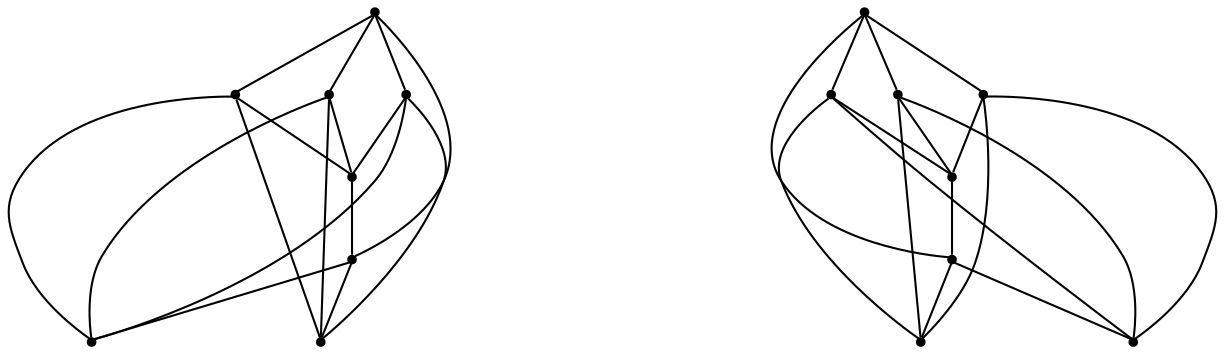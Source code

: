 graph {
  node [shape=point,comment="{\"directed\":false,\"doi\":\"10.1007/978-3-031-49275-4_3\",\"figure\":\"12 (2)\"}"]

  v0 [pos="1429.5861268652486,580.5455366746285"]
  v1 [pos="1257.0169220552552,348.4033473852239"]
  v2 [pos="1123.662344703262,348.4033473852239"]
  v3 [pos="1257.0169538494642,581.7707432909315"]
  v4 [pos="1390.3715312014579,581.7707432909315"]
  v5 [pos="1123.6623764974709,581.7707432909315"]
  v6 [pos="829.4904333986512,580.5455366746285"]
  v7 [pos="523.5711024259033,348.4033473852239"]
  v8 [pos="656.9257115721057,348.4033473852239"]
  v9 [pos="656.925457218435,581.7707432909315"]
  v10 [pos="523.5708878149936,581.7707432909315"]
  v11 [pos="790.2800345704284,581.7707432909315"]
  v12 [pos="1390.3714994072488,348.4033473852239"]
  v13 [pos="1422.2682127855296,349.40345376166226"]
  v14 [pos="790.2802889240992,348.4033473852239"]
  v15 [pos="822.17700230238,349.40345376166226"]

  v0 -- v1 [id="-1",pos="1429.5861268652486,580.5455366746285 1349.610878543969,448.88020959365195 1292.0891774249517,371.50219290308803 1257.0169220552552,348.4033473852239"]
  v10 -- v7 [id="-2",pos="523.5708878149936,581.7707432909315 523.5711024259033,348.4033473852239 523.5711024259033,348.4033473852239 523.5711024259033,348.4033473852239"]
  v10 -- v14 [id="-3",pos="523.5708878149936,581.7707432909315 790.2802889240992,348.4033473852239 790.2802889240992,348.4033473852239 790.2802889240992,348.4033473852239"]
  v0 -- v2 [id="-4",pos="1429.5861268652486,580.5455366746285 1373.998054145798,508.86420933123844 1176.4999322093984,345.01488931123856 1123.662344703262,348.4033473852239"]
  v3 -- v2 [id="-5",pos="1257.0169538494642,581.7707432909315 1162.6685611222567,671.3214051841883 1106.7595894528938,656.1525104610369 1076.0588470346752,623.8644245579856 1045.3623014520247,591.5763386549345 1039.8739851205187,542.1690933658026 1045.7957201070535,487.7777535990007 1051.7175186820061,433.3864456260179 1069.053565410568,374.011043175365 1123.662344703262,348.4033473852239"]
  v2 -- v4 [id="-6",pos="1123.662344703262,348.4033473852239 1212.568172965497,481.7560360382481 1301.4739376393145,559.5466411204397 1390.3715312014579,581.7707432909315"]
  v5 -- v1 [id="-7",pos="1123.6623764974709,581.7707432909315 1075.1253690628698,517.0320414811301 1053.6803023710875,478.45971645227513 1042.9619658607642,440.97086119377445 1032.2435657620233,403.4820059352737 1032.2435657620233,367.0808172312603 1060.9481405718693,327.6417291036497 1089.6527789701329,288.20257738840064 1147.0659982485574,245.7296594460489 1257.0169220552552,348.4033473852239"]
  v6 -- v7 [id="-8",pos="829.4904333986512,580.5455366746285 773.9024560618273,508.86420933123844 576.4001372898596,345.01488931123856 523.5711024259033,348.4033473852239"]
  v6 -- v8 [id="-9",pos="829.4904333986512,580.5455366746285 749.5152168715804,448.88020959365195 691.9935793409809,371.50219290308803 656.9257115721057,348.4033473852239"]
  v9 -- v7 [id="-10",pos="656.925457218435,581.7707432909315 562.5728994498681,671.3214051841883 506.6640231631317,656.1525104610369 475.963312539122,623.8644245579856 445.26673516226265,591.5763386549345 439.77419020097966,542.1690933658026 445.7001220230827,487.7777535990007 451.62192059803533,433.3864456260179 468.9580309150148,374.011043175365 523.5711024259033,348.4033473852239"]
  v10 -- v8 [id="-11",pos="523.5708878149936,581.7707432909315 475.02566952595754,517.0320414811301 453.5847678755342,478.45971645227513 442.86639957100215,440.97086119377445 432.1480312664701,403.4820059352737 432.1480312664701,367.0808172312603 460.85257428210724,327.6417291036497 489.5571490919532,288.20257738840064 546.9704637530044,245.7296594460489 656.9257115721057,348.4033473852239"]
  v7 -- v11 [id="-12",pos="523.5711024259033,348.4033473852239 612.4725748815262,379.5201489893184 701.3742063081933,457.3065890811961 790.2800345704284,581.7707432909315"]
  v9 -- v8 [id="-13",pos="656.925457218435,581.7707432909315 656.9257115721057,348.4033473852239 656.9257115721057,348.4033473852239 656.9257115721057,348.4033473852239"]
  v9 -- v14 [id="-14",pos="656.925457218435,581.7707432909315 790.2802889240992,348.4033473852239 790.2802889240992,348.4033473852239 790.2802889240992,348.4033473852239"]
  v0 -- v12 [id="-15",pos="1429.5861268652486,580.5455366746285 1390.3714994072488,348.4033473852239 1390.3714994072488,348.4033473852239 1390.3714994072488,348.4033473852239"]
  v13 -- v3 [id="-16",pos="1422.2682127855296,349.40345376166226 1257.0169538494642,581.7707432909315 1257.0169538494642,581.7707432909315 1257.0169538494642,581.7707432909315"]
  v13 -- v4 [id="-17",pos="1422.2682127855296,349.40345376166226 1390.3715312014579,581.7707432909315 1390.3715312014579,581.7707432909315 1390.3715312014579,581.7707432909315"]
  v11 -- v8 [id="-18",pos="790.2800345704284,581.7707432909315 656.9257115721057,348.4033473852239 656.9257115721057,348.4033473852239 656.9257115721057,348.4033473852239"]
  v11 -- v14 [id="-19",pos="790.2800345704284,581.7707432909315 790.2802889240992,348.4033473852239 790.2802889240992,348.4033473852239 790.2802889240992,348.4033473852239"]
  v15 -- v10 [id="-20",pos="822.17700230238,349.40345376166226 523.5708878149936,581.7707432909315 523.5708878149936,581.7707432909315 523.5708878149936,581.7707432909315"]
  v15 -- v6 [id="-21",pos="822.17700230238,349.40345376166226 829.4904333986512,580.5455366746285 829.4904333986512,580.5455366746285 829.4904333986512,580.5455366746285"]
  v15 -- v9 [id="-22",pos="822.17700230238,349.40345376166226 656.925457218435,581.7707432909315 656.925457218435,581.7707432909315 656.925457218435,581.7707432909315"]
  v15 -- v11 [id="-23",pos="822.17700230238,349.40345376166226 790.2800345704284,581.7707432909315 790.2800345704284,581.7707432909315 790.2800345704284,581.7707432909315"]
  v6 -- v14 [id="-24",pos="829.4904333986512,580.5455366746285 790.2802889240992,348.4033473852239 790.2802889240992,348.4033473852239 790.2802889240992,348.4033473852239"]
  v5 -- v2 [id="-25",pos="1123.6623764974709,581.7707432909315 1123.662344703262,348.4033473852239 1123.662344703262,348.4033473852239 1123.662344703262,348.4033473852239"]
  v5 -- v12 [id="-26",pos="1123.6623764974709,581.7707432909315 1390.3714994072488,348.4033473852239 1390.3714994072488,348.4033473852239 1390.3714994072488,348.4033473852239"]
  v13 -- v0 [id="-27",pos="1422.2682127855296,349.40345376166226 1429.5861268652486,580.5455366746285 1429.5861268652486,580.5455366746285 1429.5861268652486,580.5455366746285"]
  v13 -- v5 [id="-28",pos="1422.2682127855296,349.40345376166226 1123.6623764974709,581.7707432909315 1123.6623764974709,581.7707432909315 1123.6623764974709,581.7707432909315"]
  v4 -- v1 [id="-29",pos="1390.3715312014579,581.7707432909315 1257.0169220552552,348.4033473852239 1257.0169220552552,348.4033473852239 1257.0169220552552,348.4033473852239"]
  v4 -- v12 [id="-30",pos="1390.3715312014579,581.7707432909315 1390.3714994072488,348.4033473852239 1390.3714994072488,348.4033473852239 1390.3714994072488,348.4033473852239"]
  v3 -- v12 [id="-31",pos="1257.0169538494642,581.7707432909315 1390.3714994072488,348.4033473852239 1390.3714994072488,348.4033473852239 1390.3714994072488,348.4033473852239"]
  v3 -- v1 [id="-32",pos="1257.0169538494642,581.7707432909315 1257.0169220552552,348.4033473852239 1257.0169220552552,348.4033473852239 1257.0169220552552,348.4033473852239"]
}